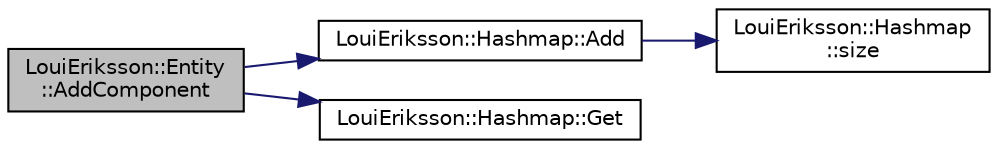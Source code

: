 digraph "LouiEriksson::Entity::AddComponent"
{
 // LATEX_PDF_SIZE
  edge [fontname="Helvetica",fontsize="10",labelfontname="Helvetica",labelfontsize="10"];
  node [fontname="Helvetica",fontsize="10",shape=record];
  rankdir="LR";
  Node1 [label="LouiEriksson::Entity\l::AddComponent",height=0.2,width=0.4,color="black", fillcolor="grey75", style="filled", fontcolor="black",tooltip=" "];
  Node1 -> Node2 [color="midnightblue",fontsize="10",style="solid"];
  Node2 [label="LouiEriksson::Hashmap::Add",height=0.2,width=0.4,color="black", fillcolor="white", style="filled",URL="$class_loui_eriksson_1_1_hashmap.html#a281ae3f7badf3085784380fd2e1990b0",tooltip="Inserts a new entry into the hashmap with given key and value, if one does not already exist."];
  Node2 -> Node3 [color="midnightblue",fontsize="10",style="solid"];
  Node3 [label="LouiEriksson::Hashmap\l::size",height=0.2,width=0.4,color="black", fillcolor="white", style="filled",URL="$class_loui_eriksson_1_1_hashmap.html#a5b2194c11d6c810e346487e5467ea534",tooltip="Returns the number of items stored within the hashmap."];
  Node1 -> Node4 [color="midnightblue",fontsize="10",style="solid"];
  Node4 [label="LouiEriksson::Hashmap::Get",height=0.2,width=0.4,color="black", fillcolor="white", style="filled",URL="$class_loui_eriksson_1_1_hashmap.html#a32eb3fbdd72971a138b979d3c2b72919",tooltip="Retrieves a reference to the entry within the hashmap with the given key, if one exists."];
}
